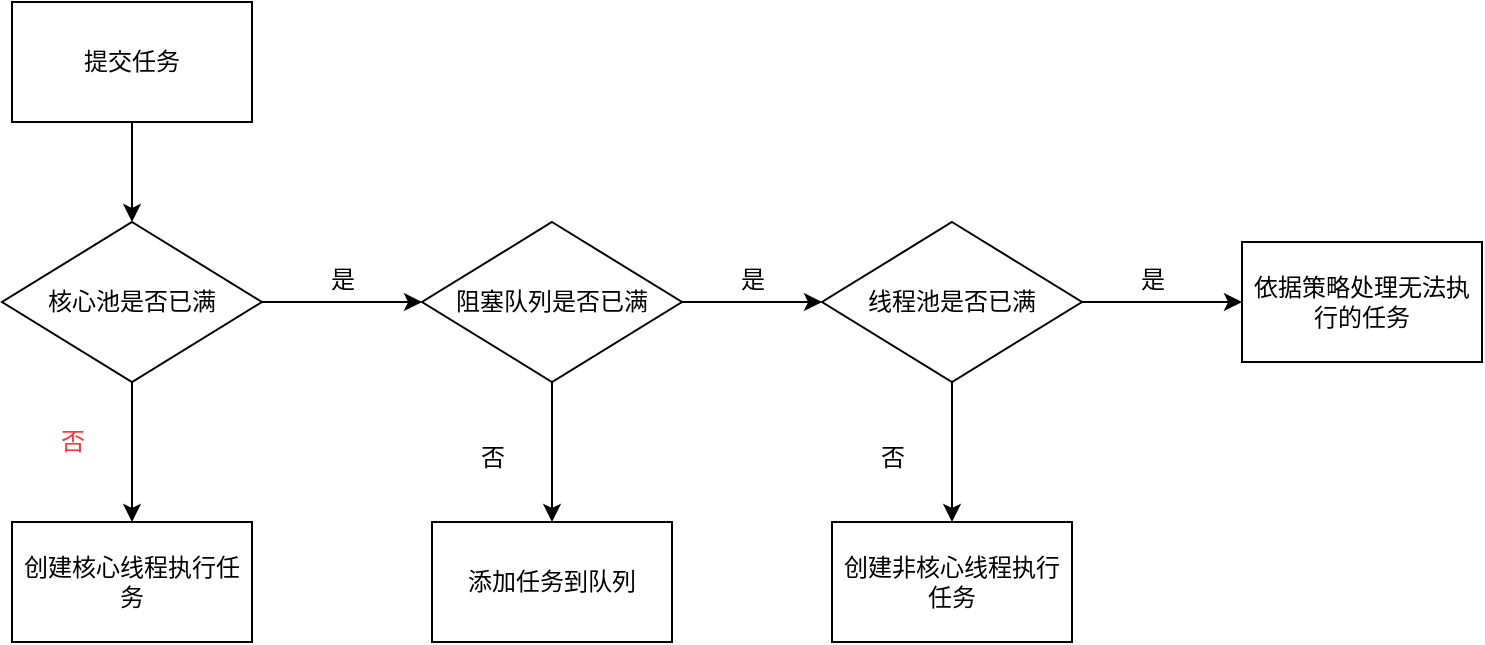 <mxfile version="12.9.13" type="device"><diagram id="Vsy-Vk-7XsDuxbeCWJa7" name="Page-1"><mxGraphModel dx="1102" dy="853" grid="1" gridSize="10" guides="1" tooltips="1" connect="1" arrows="1" fold="1" page="1" pageScale="1" pageWidth="850" pageHeight="1100" math="0" shadow="0"><root><mxCell id="0"/><mxCell id="1" parent="0"/><mxCell id="qSKDQTY93fuJTQXxvydO-3" style="edgeStyle=orthogonalEdgeStyle;rounded=0;orthogonalLoop=1;jettySize=auto;html=1;" edge="1" parent="1" source="qSKDQTY93fuJTQXxvydO-1" target="qSKDQTY93fuJTQXxvydO-2"><mxGeometry relative="1" as="geometry"/></mxCell><mxCell id="qSKDQTY93fuJTQXxvydO-1" value="提交任务" style="rounded=0;whiteSpace=wrap;html=1;" vertex="1" parent="1"><mxGeometry x="35" y="200" width="120" height="60" as="geometry"/></mxCell><mxCell id="qSKDQTY93fuJTQXxvydO-5" style="edgeStyle=orthogonalEdgeStyle;rounded=0;orthogonalLoop=1;jettySize=auto;html=1;exitX=0.5;exitY=1;exitDx=0;exitDy=0;entryX=0.5;entryY=0;entryDx=0;entryDy=0;" edge="1" parent="1" source="qSKDQTY93fuJTQXxvydO-2" target="qSKDQTY93fuJTQXxvydO-4"><mxGeometry relative="1" as="geometry"/></mxCell><mxCell id="qSKDQTY93fuJTQXxvydO-8" style="edgeStyle=orthogonalEdgeStyle;rounded=0;orthogonalLoop=1;jettySize=auto;html=1;exitX=1;exitY=0.5;exitDx=0;exitDy=0;" edge="1" parent="1" source="qSKDQTY93fuJTQXxvydO-2" target="qSKDQTY93fuJTQXxvydO-7"><mxGeometry relative="1" as="geometry"/></mxCell><mxCell id="qSKDQTY93fuJTQXxvydO-2" value="核心池是否已满" style="rhombus;whiteSpace=wrap;html=1;" vertex="1" parent="1"><mxGeometry x="30" y="310" width="130" height="80" as="geometry"/></mxCell><mxCell id="qSKDQTY93fuJTQXxvydO-4" value="创建核心线程执行任务" style="rounded=0;whiteSpace=wrap;html=1;" vertex="1" parent="1"><mxGeometry x="35" y="460" width="120" height="60" as="geometry"/></mxCell><mxCell id="qSKDQTY93fuJTQXxvydO-6" value="&lt;font color=&quot;#ff3333&quot;&gt;否&lt;/font&gt;" style="text;html=1;align=center;verticalAlign=middle;resizable=0;points=[];autosize=1;" vertex="1" parent="1"><mxGeometry x="50" y="410" width="30" height="20" as="geometry"/></mxCell><mxCell id="qSKDQTY93fuJTQXxvydO-11" style="edgeStyle=orthogonalEdgeStyle;rounded=0;orthogonalLoop=1;jettySize=auto;html=1;exitX=0.5;exitY=1;exitDx=0;exitDy=0;entryX=0.5;entryY=0;entryDx=0;entryDy=0;" edge="1" parent="1" source="qSKDQTY93fuJTQXxvydO-7" target="qSKDQTY93fuJTQXxvydO-10"><mxGeometry relative="1" as="geometry"/></mxCell><mxCell id="qSKDQTY93fuJTQXxvydO-15" style="edgeStyle=orthogonalEdgeStyle;rounded=0;orthogonalLoop=1;jettySize=auto;html=1;exitX=1;exitY=0.5;exitDx=0;exitDy=0;entryX=0;entryY=0.5;entryDx=0;entryDy=0;" edge="1" parent="1" source="qSKDQTY93fuJTQXxvydO-7" target="qSKDQTY93fuJTQXxvydO-13"><mxGeometry relative="1" as="geometry"/></mxCell><mxCell id="qSKDQTY93fuJTQXxvydO-7" value="阻塞队列是否已满" style="rhombus;whiteSpace=wrap;html=1;" vertex="1" parent="1"><mxGeometry x="240" y="310" width="130" height="80" as="geometry"/></mxCell><mxCell id="qSKDQTY93fuJTQXxvydO-9" value="是" style="text;html=1;align=center;verticalAlign=middle;resizable=0;points=[];autosize=1;" vertex="1" parent="1"><mxGeometry x="185" y="329" width="30" height="20" as="geometry"/></mxCell><mxCell id="qSKDQTY93fuJTQXxvydO-10" value="添加任务到队列" style="rounded=0;whiteSpace=wrap;html=1;" vertex="1" parent="1"><mxGeometry x="245" y="460" width="120" height="60" as="geometry"/></mxCell><mxCell id="qSKDQTY93fuJTQXxvydO-12" value="否" style="text;html=1;align=center;verticalAlign=middle;resizable=0;points=[];autosize=1;" vertex="1" parent="1"><mxGeometry x="260" y="418" width="30" height="20" as="geometry"/></mxCell><mxCell id="qSKDQTY93fuJTQXxvydO-16" style="edgeStyle=orthogonalEdgeStyle;rounded=0;orthogonalLoop=1;jettySize=auto;html=1;exitX=1;exitY=0.5;exitDx=0;exitDy=0;" edge="1" parent="1" source="qSKDQTY93fuJTQXxvydO-13" target="qSKDQTY93fuJTQXxvydO-14"><mxGeometry relative="1" as="geometry"/></mxCell><mxCell id="qSKDQTY93fuJTQXxvydO-18" style="edgeStyle=orthogonalEdgeStyle;rounded=0;orthogonalLoop=1;jettySize=auto;html=1;exitX=0.5;exitY=1;exitDx=0;exitDy=0;entryX=0.5;entryY=0;entryDx=0;entryDy=0;" edge="1" parent="1" source="qSKDQTY93fuJTQXxvydO-13" target="qSKDQTY93fuJTQXxvydO-17"><mxGeometry relative="1" as="geometry"/></mxCell><mxCell id="qSKDQTY93fuJTQXxvydO-13" value="线程池是否已满" style="rhombus;whiteSpace=wrap;html=1;" vertex="1" parent="1"><mxGeometry x="440" y="310" width="130" height="80" as="geometry"/></mxCell><mxCell id="qSKDQTY93fuJTQXxvydO-14" value="依据策略处理无法执行的任务" style="rounded=0;whiteSpace=wrap;html=1;" vertex="1" parent="1"><mxGeometry x="650" y="320" width="120" height="60" as="geometry"/></mxCell><mxCell id="qSKDQTY93fuJTQXxvydO-17" value="创建非核心线程执行任务" style="rounded=0;whiteSpace=wrap;html=1;" vertex="1" parent="1"><mxGeometry x="445" y="460" width="120" height="60" as="geometry"/></mxCell><mxCell id="qSKDQTY93fuJTQXxvydO-19" value="否" style="text;html=1;align=center;verticalAlign=middle;resizable=0;points=[];autosize=1;" vertex="1" parent="1"><mxGeometry x="460" y="418" width="30" height="20" as="geometry"/></mxCell><mxCell id="qSKDQTY93fuJTQXxvydO-20" value="是" style="text;html=1;align=center;verticalAlign=middle;resizable=0;points=[];autosize=1;" vertex="1" parent="1"><mxGeometry x="390" y="329" width="30" height="20" as="geometry"/></mxCell><mxCell id="qSKDQTY93fuJTQXxvydO-21" value="是" style="text;html=1;align=center;verticalAlign=middle;resizable=0;points=[];autosize=1;" vertex="1" parent="1"><mxGeometry x="590" y="329" width="30" height="20" as="geometry"/></mxCell></root></mxGraphModel></diagram></mxfile>